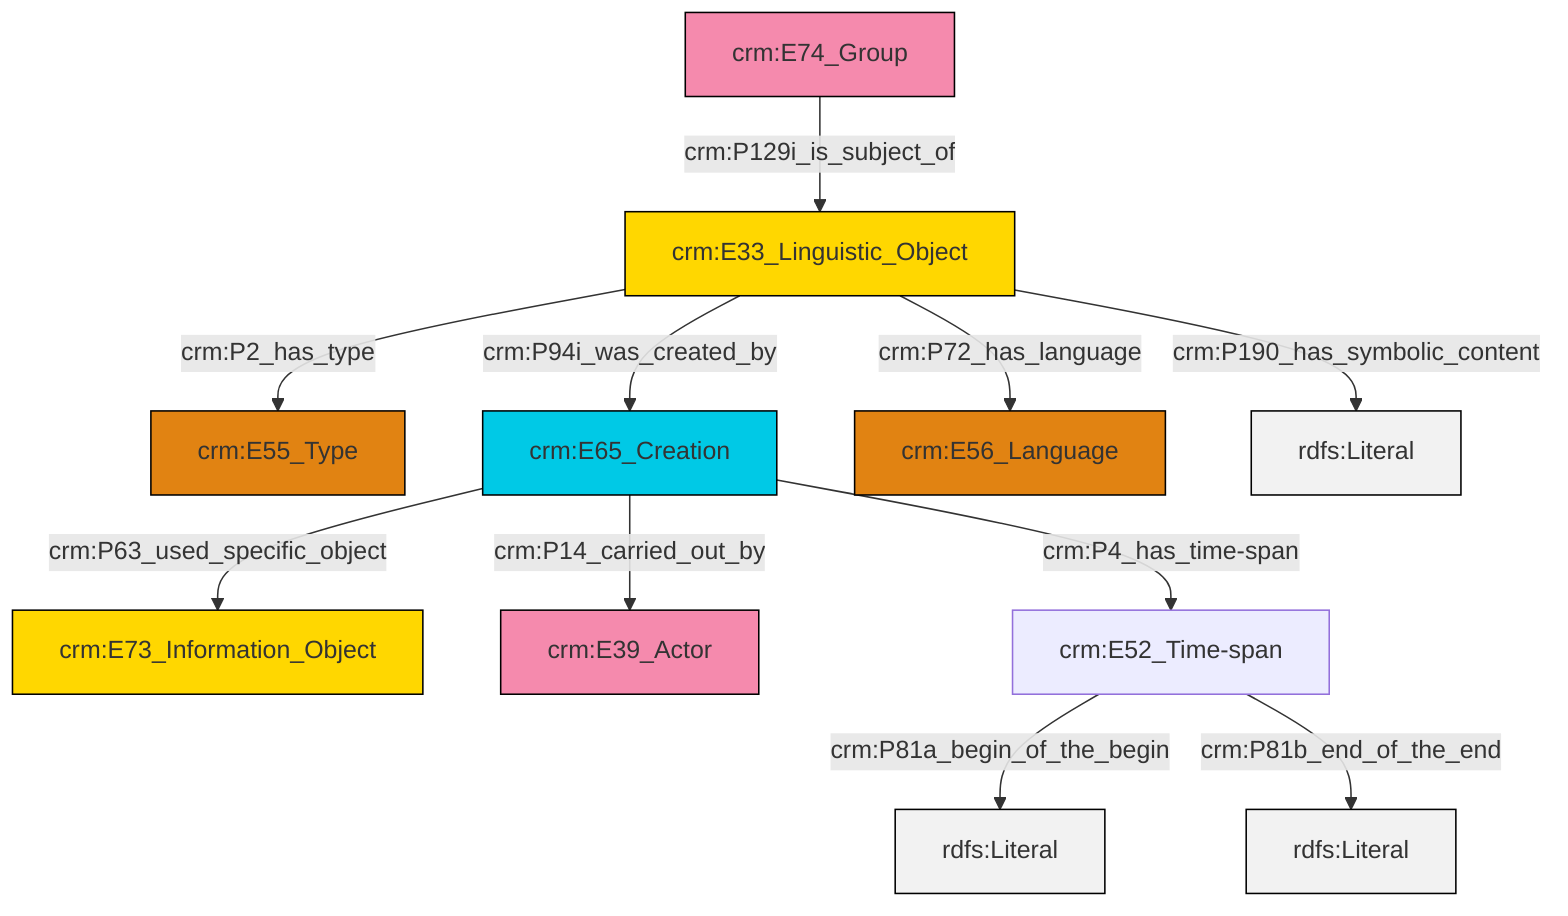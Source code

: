 graph TD
classDef Literal fill:#f2f2f2,stroke:#000000;
classDef CRM_Entity fill:#FFFFFF,stroke:#000000;
classDef Temporal_Entity fill:#00C9E6, stroke:#000000;
classDef Type fill:#E18312, stroke:#000000;
classDef Time-Span fill:#2C9C91, stroke:#000000;
classDef Appellation fill:#FFEB7F, stroke:#000000;
classDef Place fill:#008836, stroke:#000000;
classDef Persistent_Item fill:#B266B2, stroke:#000000;
classDef Conceptual_Object fill:#FFD700, stroke:#000000;
classDef Physical_Thing fill:#D2B48C, stroke:#000000;
classDef Actor fill:#f58aad, stroke:#000000;
classDef PC_Classes fill:#4ce600, stroke:#000000;
classDef Multi fill:#cccccc,stroke:#000000;

2["crm:E65_Creation"]:::Temporal_Entity -->|crm:P63_used_specific_object| 3["crm:E73_Information_Object"]:::Conceptual_Object
4["crm:E33_Linguistic_Object"]:::Conceptual_Object -->|crm:P94i_was_created_by| 2["crm:E65_Creation"]:::Temporal_Entity
4["crm:E33_Linguistic_Object"]:::Conceptual_Object -->|crm:P72_has_language| 5["crm:E56_Language"]:::Type
8["crm:E74_Group"]:::Actor -->|crm:P129i_is_subject_of| 4["crm:E33_Linguistic_Object"]:::Conceptual_Object
4["crm:E33_Linguistic_Object"]:::Conceptual_Object -->|crm:P190_has_symbolic_content| 9[rdfs:Literal]:::Literal
4["crm:E33_Linguistic_Object"]:::Conceptual_Object -->|crm:P2_has_type| 0["crm:E55_Type"]:::Type
2["crm:E65_Creation"]:::Temporal_Entity -->|crm:P14_carried_out_by| 10["crm:E39_Actor"]:::Actor
2["crm:E65_Creation"]:::Temporal_Entity -->|crm:P4_has_time-span| 14["crm:E52_Time-span"]:::Default
14["crm:E52_Time-span"]:::Default -->|crm:P81a_begin_of_the_begin| 16[rdfs:Literal]:::Literal
14["crm:E52_Time-span"]:::Default -->|crm:P81b_end_of_the_end| 18[rdfs:Literal]:::Literal
